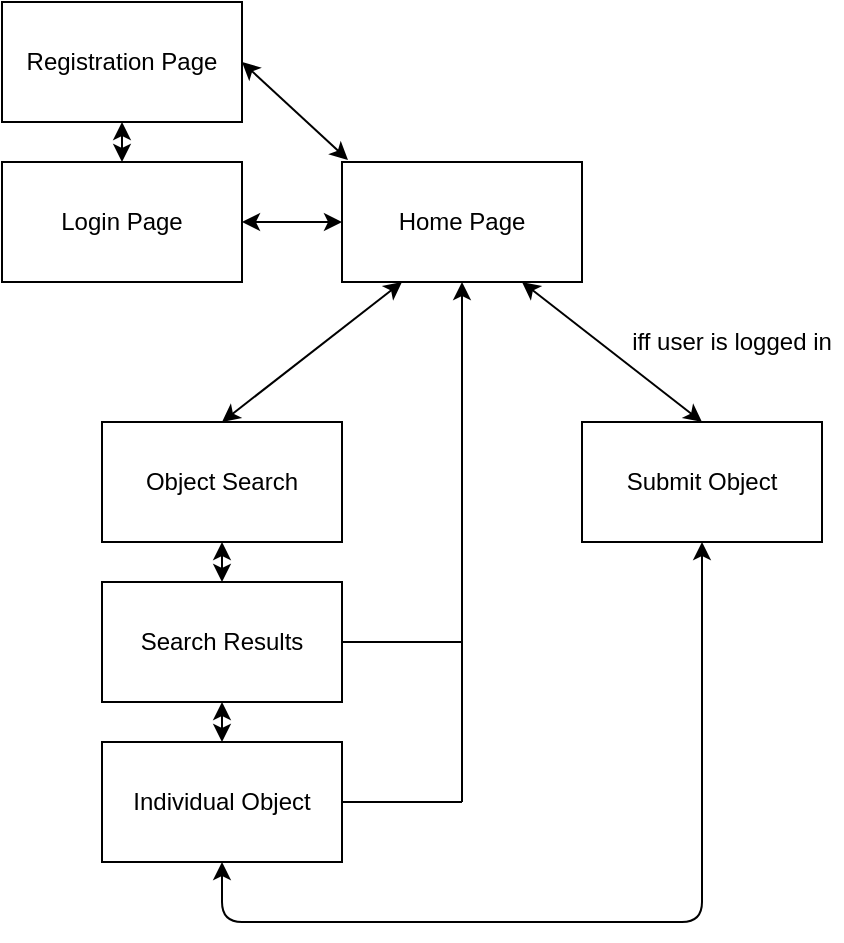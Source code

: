 <mxfile version="11.3.0" type="device" pages="1"><diagram id="lDGSMH0KFboo6t51zi2c" name="Page-1"><mxGraphModel dx="854" dy="1568" grid="1" gridSize="10" guides="1" tooltips="1" connect="1" arrows="1" fold="1" page="1" pageScale="1" pageWidth="850" pageHeight="1100" math="0" shadow="0"><root><mxCell id="0"/><mxCell id="1" parent="0"/><mxCell id="EFf8ftBGVQx9gls26umg-1" value="Home Page" style="rounded=0;whiteSpace=wrap;html=1;" vertex="1" parent="1"><mxGeometry x="350" y="70" width="120" height="60" as="geometry"/></mxCell><mxCell id="EFf8ftBGVQx9gls26umg-2" value="" style="endArrow=classic;startArrow=classic;html=1;entryX=0;entryY=0.5;entryDx=0;entryDy=0;exitX=1;exitY=0.5;exitDx=0;exitDy=0;" edge="1" parent="1" source="EFf8ftBGVQx9gls26umg-3" target="EFf8ftBGVQx9gls26umg-1"><mxGeometry width="50" height="50" relative="1" as="geometry"><mxPoint x="350" y="200" as="sourcePoint"/><mxPoint x="400" y="150" as="targetPoint"/></mxGeometry></mxCell><mxCell id="EFf8ftBGVQx9gls26umg-3" value="Login Page" style="rounded=0;whiteSpace=wrap;html=1;" vertex="1" parent="1"><mxGeometry x="180" y="70" width="120" height="60" as="geometry"/></mxCell><mxCell id="EFf8ftBGVQx9gls26umg-4" value="Registration Page" style="rounded=0;whiteSpace=wrap;html=1;" vertex="1" parent="1"><mxGeometry x="180" y="-10" width="120" height="60" as="geometry"/></mxCell><mxCell id="EFf8ftBGVQx9gls26umg-5" value="" style="endArrow=classic;startArrow=classic;html=1;entryX=0.025;entryY=-0.017;entryDx=0;entryDy=0;entryPerimeter=0;exitX=1;exitY=0.5;exitDx=0;exitDy=0;" edge="1" parent="1" source="EFf8ftBGVQx9gls26umg-4" target="EFf8ftBGVQx9gls26umg-1"><mxGeometry width="50" height="50" relative="1" as="geometry"><mxPoint x="180" y="200" as="sourcePoint"/><mxPoint x="230" y="150" as="targetPoint"/></mxGeometry></mxCell><mxCell id="EFf8ftBGVQx9gls26umg-6" value="" style="endArrow=classic;startArrow=classic;html=1;entryX=0.5;entryY=1;entryDx=0;entryDy=0;" edge="1" parent="1" target="EFf8ftBGVQx9gls26umg-4"><mxGeometry width="50" height="50" relative="1" as="geometry"><mxPoint x="240" y="70" as="sourcePoint"/><mxPoint x="230" y="150" as="targetPoint"/></mxGeometry></mxCell><mxCell id="EFf8ftBGVQx9gls26umg-7" value="Object Search" style="rounded=0;whiteSpace=wrap;html=1;" vertex="1" parent="1"><mxGeometry x="230" y="200" width="120" height="60" as="geometry"/></mxCell><mxCell id="EFf8ftBGVQx9gls26umg-8" value="Submit Object" style="rounded=0;whiteSpace=wrap;html=1;" vertex="1" parent="1"><mxGeometry x="470" y="200" width="120" height="60" as="geometry"/></mxCell><mxCell id="EFf8ftBGVQx9gls26umg-11" value="" style="endArrow=classic;startArrow=classic;html=1;entryX=0.25;entryY=1;entryDx=0;entryDy=0;exitX=0.5;exitY=0;exitDx=0;exitDy=0;" edge="1" parent="1" source="EFf8ftBGVQx9gls26umg-7" target="EFf8ftBGVQx9gls26umg-1"><mxGeometry width="50" height="50" relative="1" as="geometry"><mxPoint x="180" y="330" as="sourcePoint"/><mxPoint x="230" y="280" as="targetPoint"/></mxGeometry></mxCell><mxCell id="EFf8ftBGVQx9gls26umg-12" value="" style="endArrow=classic;startArrow=classic;html=1;entryX=0.75;entryY=1;entryDx=0;entryDy=0;exitX=0.5;exitY=0;exitDx=0;exitDy=0;" edge="1" parent="1" source="EFf8ftBGVQx9gls26umg-8" target="EFf8ftBGVQx9gls26umg-1"><mxGeometry width="50" height="50" relative="1" as="geometry"><mxPoint x="170" y="410" as="sourcePoint"/><mxPoint x="220" y="360" as="targetPoint"/></mxGeometry></mxCell><mxCell id="EFf8ftBGVQx9gls26umg-13" value="Search Results" style="rounded=0;whiteSpace=wrap;html=1;" vertex="1" parent="1"><mxGeometry x="230" y="280" width="120" height="60" as="geometry"/></mxCell><mxCell id="EFf8ftBGVQx9gls26umg-14" value="Individual Object" style="rounded=0;whiteSpace=wrap;html=1;" vertex="1" parent="1"><mxGeometry x="230" y="360" width="120" height="60" as="geometry"/></mxCell><mxCell id="EFf8ftBGVQx9gls26umg-15" value="" style="endArrow=classic;startArrow=classic;html=1;entryX=0.5;entryY=1;entryDx=0;entryDy=0;exitX=0.5;exitY=0;exitDx=0;exitDy=0;" edge="1" parent="1" source="EFf8ftBGVQx9gls26umg-13" target="EFf8ftBGVQx9gls26umg-7"><mxGeometry width="50" height="50" relative="1" as="geometry"><mxPoint x="180" y="490" as="sourcePoint"/><mxPoint x="230" y="440" as="targetPoint"/></mxGeometry></mxCell><mxCell id="EFf8ftBGVQx9gls26umg-16" value="" style="endArrow=classic;startArrow=classic;html=1;entryX=0.5;entryY=1;entryDx=0;entryDy=0;exitX=0.5;exitY=0;exitDx=0;exitDy=0;" edge="1" parent="1" source="EFf8ftBGVQx9gls26umg-14" target="EFf8ftBGVQx9gls26umg-13"><mxGeometry width="50" height="50" relative="1" as="geometry"><mxPoint x="180" y="490" as="sourcePoint"/><mxPoint x="230" y="440" as="targetPoint"/></mxGeometry></mxCell><mxCell id="EFf8ftBGVQx9gls26umg-17" value="" style="endArrow=classic;html=1;entryX=0.5;entryY=1;entryDx=0;entryDy=0;" edge="1" parent="1" target="EFf8ftBGVQx9gls26umg-1"><mxGeometry width="50" height="50" relative="1" as="geometry"><mxPoint x="410" y="310" as="sourcePoint"/><mxPoint x="230" y="440" as="targetPoint"/></mxGeometry></mxCell><mxCell id="EFf8ftBGVQx9gls26umg-18" value="" style="endArrow=none;html=1;exitX=1;exitY=0.5;exitDx=0;exitDy=0;" edge="1" parent="1" source="EFf8ftBGVQx9gls26umg-13"><mxGeometry width="50" height="50" relative="1" as="geometry"><mxPoint x="180" y="490" as="sourcePoint"/><mxPoint x="410" y="310" as="targetPoint"/></mxGeometry></mxCell><mxCell id="EFf8ftBGVQx9gls26umg-19" value="" style="endArrow=none;html=1;entryX=1;entryY=0.5;entryDx=0;entryDy=0;" edge="1" parent="1" target="EFf8ftBGVQx9gls26umg-14"><mxGeometry width="50" height="50" relative="1" as="geometry"><mxPoint x="410" y="390" as="sourcePoint"/><mxPoint x="230" y="440" as="targetPoint"/></mxGeometry></mxCell><mxCell id="EFf8ftBGVQx9gls26umg-20" value="" style="endArrow=none;html=1;" edge="1" parent="1"><mxGeometry width="50" height="50" relative="1" as="geometry"><mxPoint x="410" y="390" as="sourcePoint"/><mxPoint x="410" y="310" as="targetPoint"/></mxGeometry></mxCell><mxCell id="EFf8ftBGVQx9gls26umg-21" value="iff user is logged in" style="text;html=1;strokeColor=none;fillColor=none;align=center;verticalAlign=middle;whiteSpace=wrap;rounded=0;" vertex="1" parent="1"><mxGeometry x="490" y="150" width="110" height="20" as="geometry"/></mxCell><mxCell id="EFf8ftBGVQx9gls26umg-22" value="" style="endArrow=classic;startArrow=classic;html=1;entryX=0.5;entryY=1;entryDx=0;entryDy=0;exitX=0.5;exitY=1;exitDx=0;exitDy=0;" edge="1" parent="1" source="EFf8ftBGVQx9gls26umg-14" target="EFf8ftBGVQx9gls26umg-8"><mxGeometry width="50" height="50" relative="1" as="geometry"><mxPoint x="280" y="450" as="sourcePoint"/><mxPoint x="230" y="440" as="targetPoint"/><Array as="points"><mxPoint x="290" y="450"/><mxPoint x="530" y="450"/></Array></mxGeometry></mxCell></root></mxGraphModel></diagram></mxfile>